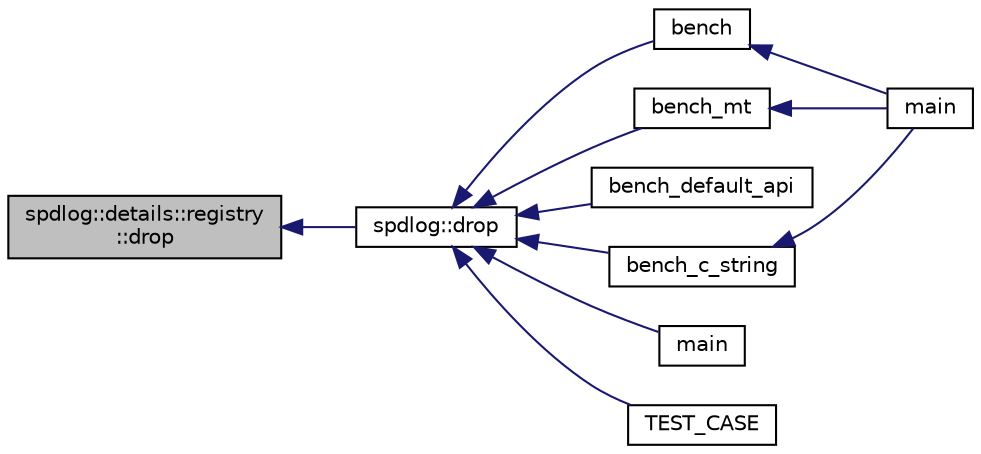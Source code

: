 digraph "spdlog::details::registry::drop"
{
  edge [fontname="Helvetica",fontsize="10",labelfontname="Helvetica",labelfontsize="10"];
  node [fontname="Helvetica",fontsize="10",shape=record];
  rankdir="LR";
  Node1 [label="spdlog::details::registry\l::drop",height=0.2,width=0.4,color="black", fillcolor="grey75", style="filled" fontcolor="black"];
  Node1 -> Node2 [dir="back",color="midnightblue",fontsize="10",style="solid",fontname="Helvetica"];
  Node2 [label="spdlog::drop",height=0.2,width=0.4,color="black", fillcolor="white", style="filled",URL="$namespacespdlog.html#af2ec5792fb30798cf285da36cb5c9377"];
  Node2 -> Node3 [dir="back",color="midnightblue",fontsize="10",style="solid",fontname="Helvetica"];
  Node3 [label="bench",height=0.2,width=0.4,color="black", fillcolor="white", style="filled",URL="$bench_8cpp.html#a7319bfe51ec9511b35f5c12e521065f6"];
  Node3 -> Node4 [dir="back",color="midnightblue",fontsize="10",style="solid",fontname="Helvetica"];
  Node4 [label="main",height=0.2,width=0.4,color="black", fillcolor="white", style="filled",URL="$bench_8cpp.html#a0ddf1224851353fc92bfbff6f499fa97"];
  Node2 -> Node5 [dir="back",color="midnightblue",fontsize="10",style="solid",fontname="Helvetica"];
  Node5 [label="bench_mt",height=0.2,width=0.4,color="black", fillcolor="white", style="filled",URL="$bench_8cpp.html#a87be032cecc2ffc9b5fe137148fa2b1a"];
  Node5 -> Node4 [dir="back",color="midnightblue",fontsize="10",style="solid",fontname="Helvetica"];
  Node2 -> Node6 [dir="back",color="midnightblue",fontsize="10",style="solid",fontname="Helvetica"];
  Node6 [label="bench_default_api",height=0.2,width=0.4,color="black", fillcolor="white", style="filled",URL="$bench_8cpp.html#a343297571d41f5f784e384b71ced42f2"];
  Node2 -> Node7 [dir="back",color="midnightblue",fontsize="10",style="solid",fontname="Helvetica"];
  Node7 [label="bench_c_string",height=0.2,width=0.4,color="black", fillcolor="white", style="filled",URL="$bench_8cpp.html#ad44a71c1b1a49867d117d367fd476e94"];
  Node7 -> Node4 [dir="back",color="midnightblue",fontsize="10",style="solid",fontname="Helvetica"];
  Node2 -> Node8 [dir="back",color="midnightblue",fontsize="10",style="solid",fontname="Helvetica"];
  Node8 [label="main",height=0.2,width=0.4,color="black", fillcolor="white", style="filled",URL="$latency_8cpp.html#a0ddf1224851353fc92bfbff6f499fa97"];
  Node2 -> Node9 [dir="back",color="midnightblue",fontsize="10",style="solid",fontname="Helvetica"];
  Node9 [label="TEST_CASE",height=0.2,width=0.4,color="black", fillcolor="white", style="filled",URL="$test__errors_8cpp.html#a7e0cb99e1574f8bc6a60110ac1f01795"];
}
